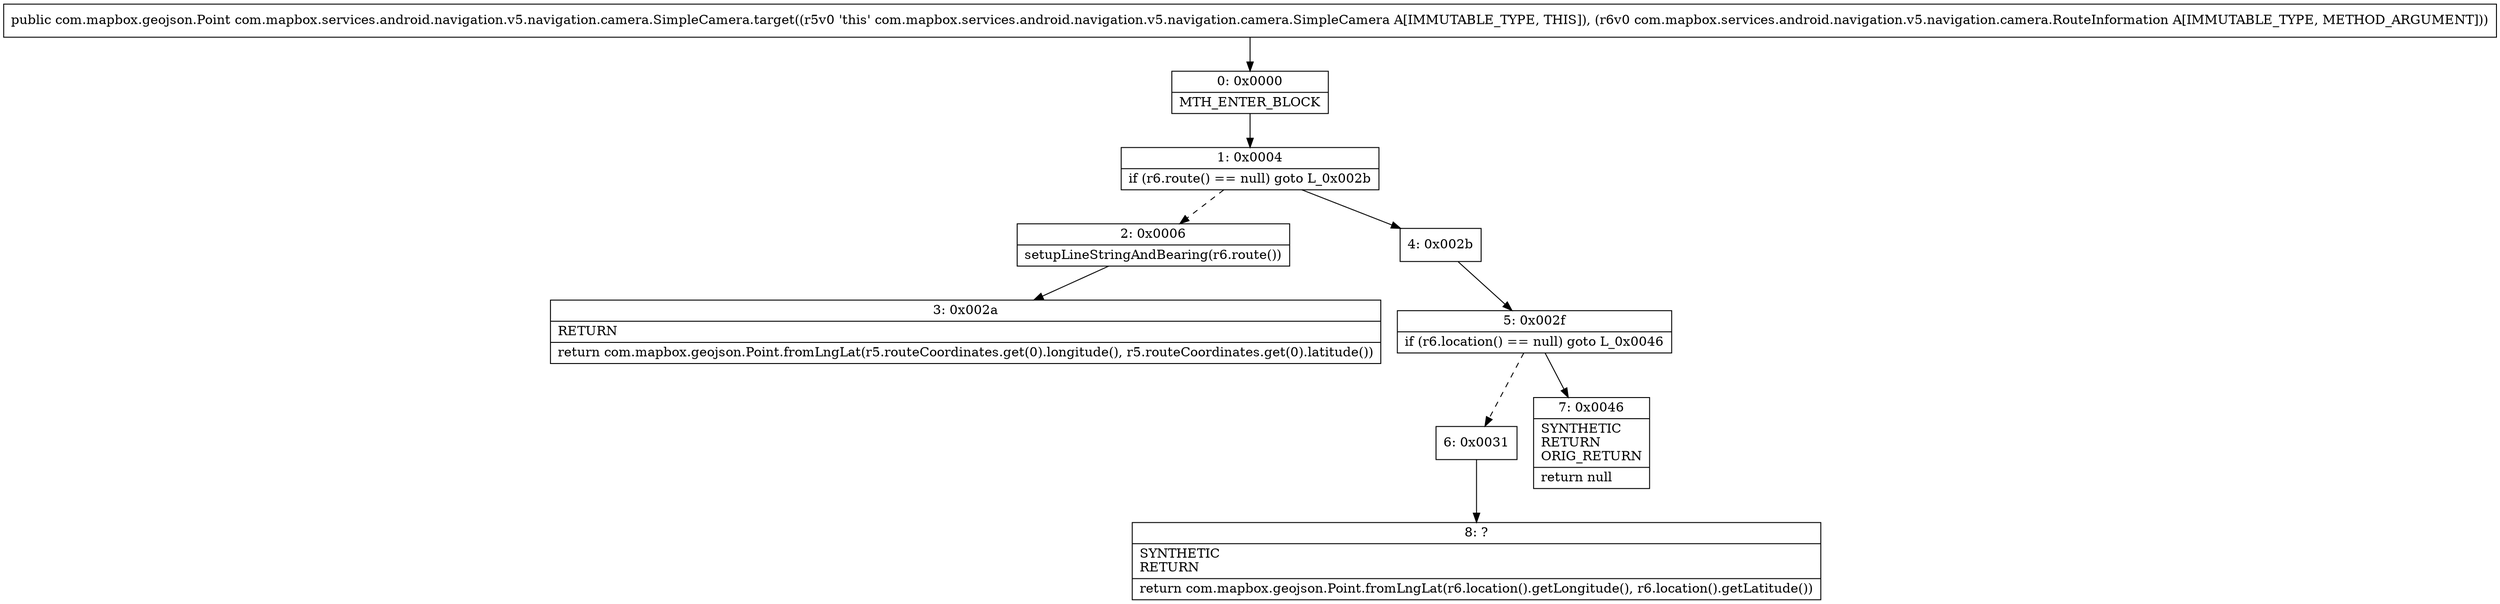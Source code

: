 digraph "CFG forcom.mapbox.services.android.navigation.v5.navigation.camera.SimpleCamera.target(Lcom\/mapbox\/services\/android\/navigation\/v5\/navigation\/camera\/RouteInformation;)Lcom\/mapbox\/geojson\/Point;" {
Node_0 [shape=record,label="{0\:\ 0x0000|MTH_ENTER_BLOCK\l}"];
Node_1 [shape=record,label="{1\:\ 0x0004|if (r6.route() == null) goto L_0x002b\l}"];
Node_2 [shape=record,label="{2\:\ 0x0006|setupLineStringAndBearing(r6.route())\l}"];
Node_3 [shape=record,label="{3\:\ 0x002a|RETURN\l|return com.mapbox.geojson.Point.fromLngLat(r5.routeCoordinates.get(0).longitude(), r5.routeCoordinates.get(0).latitude())\l}"];
Node_4 [shape=record,label="{4\:\ 0x002b}"];
Node_5 [shape=record,label="{5\:\ 0x002f|if (r6.location() == null) goto L_0x0046\l}"];
Node_6 [shape=record,label="{6\:\ 0x0031}"];
Node_7 [shape=record,label="{7\:\ 0x0046|SYNTHETIC\lRETURN\lORIG_RETURN\l|return null\l}"];
Node_8 [shape=record,label="{8\:\ ?|SYNTHETIC\lRETURN\l|return com.mapbox.geojson.Point.fromLngLat(r6.location().getLongitude(), r6.location().getLatitude())\l}"];
MethodNode[shape=record,label="{public com.mapbox.geojson.Point com.mapbox.services.android.navigation.v5.navigation.camera.SimpleCamera.target((r5v0 'this' com.mapbox.services.android.navigation.v5.navigation.camera.SimpleCamera A[IMMUTABLE_TYPE, THIS]), (r6v0 com.mapbox.services.android.navigation.v5.navigation.camera.RouteInformation A[IMMUTABLE_TYPE, METHOD_ARGUMENT])) }"];
MethodNode -> Node_0;
Node_0 -> Node_1;
Node_1 -> Node_2[style=dashed];
Node_1 -> Node_4;
Node_2 -> Node_3;
Node_4 -> Node_5;
Node_5 -> Node_6[style=dashed];
Node_5 -> Node_7;
Node_6 -> Node_8;
}

